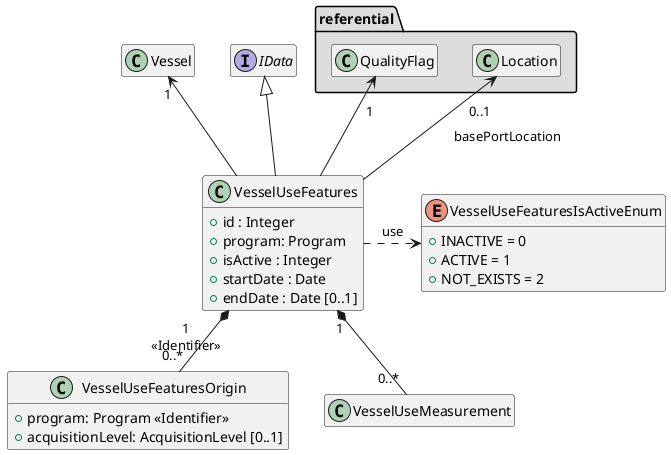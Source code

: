 @startuml
hide empty members
interface IData {
}

class VesselUseFeatures extends IData {
    +id : Integer
    +program: Program
    +isActive : Integer
    +startDate : Date
    +endDate : Date [0..1]
}
class VesselUseFeaturesOrigin {
    +program: Program <<Identifier>>
    +acquisitionLevel: AcquisitionLevel [0..1]
}
enum VesselUseFeaturesIsActiveEnum {
    +INACTIVE = 0
    +ACTIVE = 1
    +NOT_EXISTS = 2
}

VesselUseFeatures  .right.> VesselUseFeaturesIsActiveEnum: "use"

VesselUseFeatures -up-> "1" Vessel

VesselUseFeatures "1\n<<Identifier>>" *-down- "0..*" VesselUseFeaturesOrigin
VesselUseFeatures "1" *-down- "0..*" VesselUseMeasurement

package "referential" #DDDDDD {
    VesselUseFeatures -up-> "\n0..1" Location: "\nbasePortLocation"
    VesselUseFeatures -up-> "\n1" QualityFlag
}

@enduml
